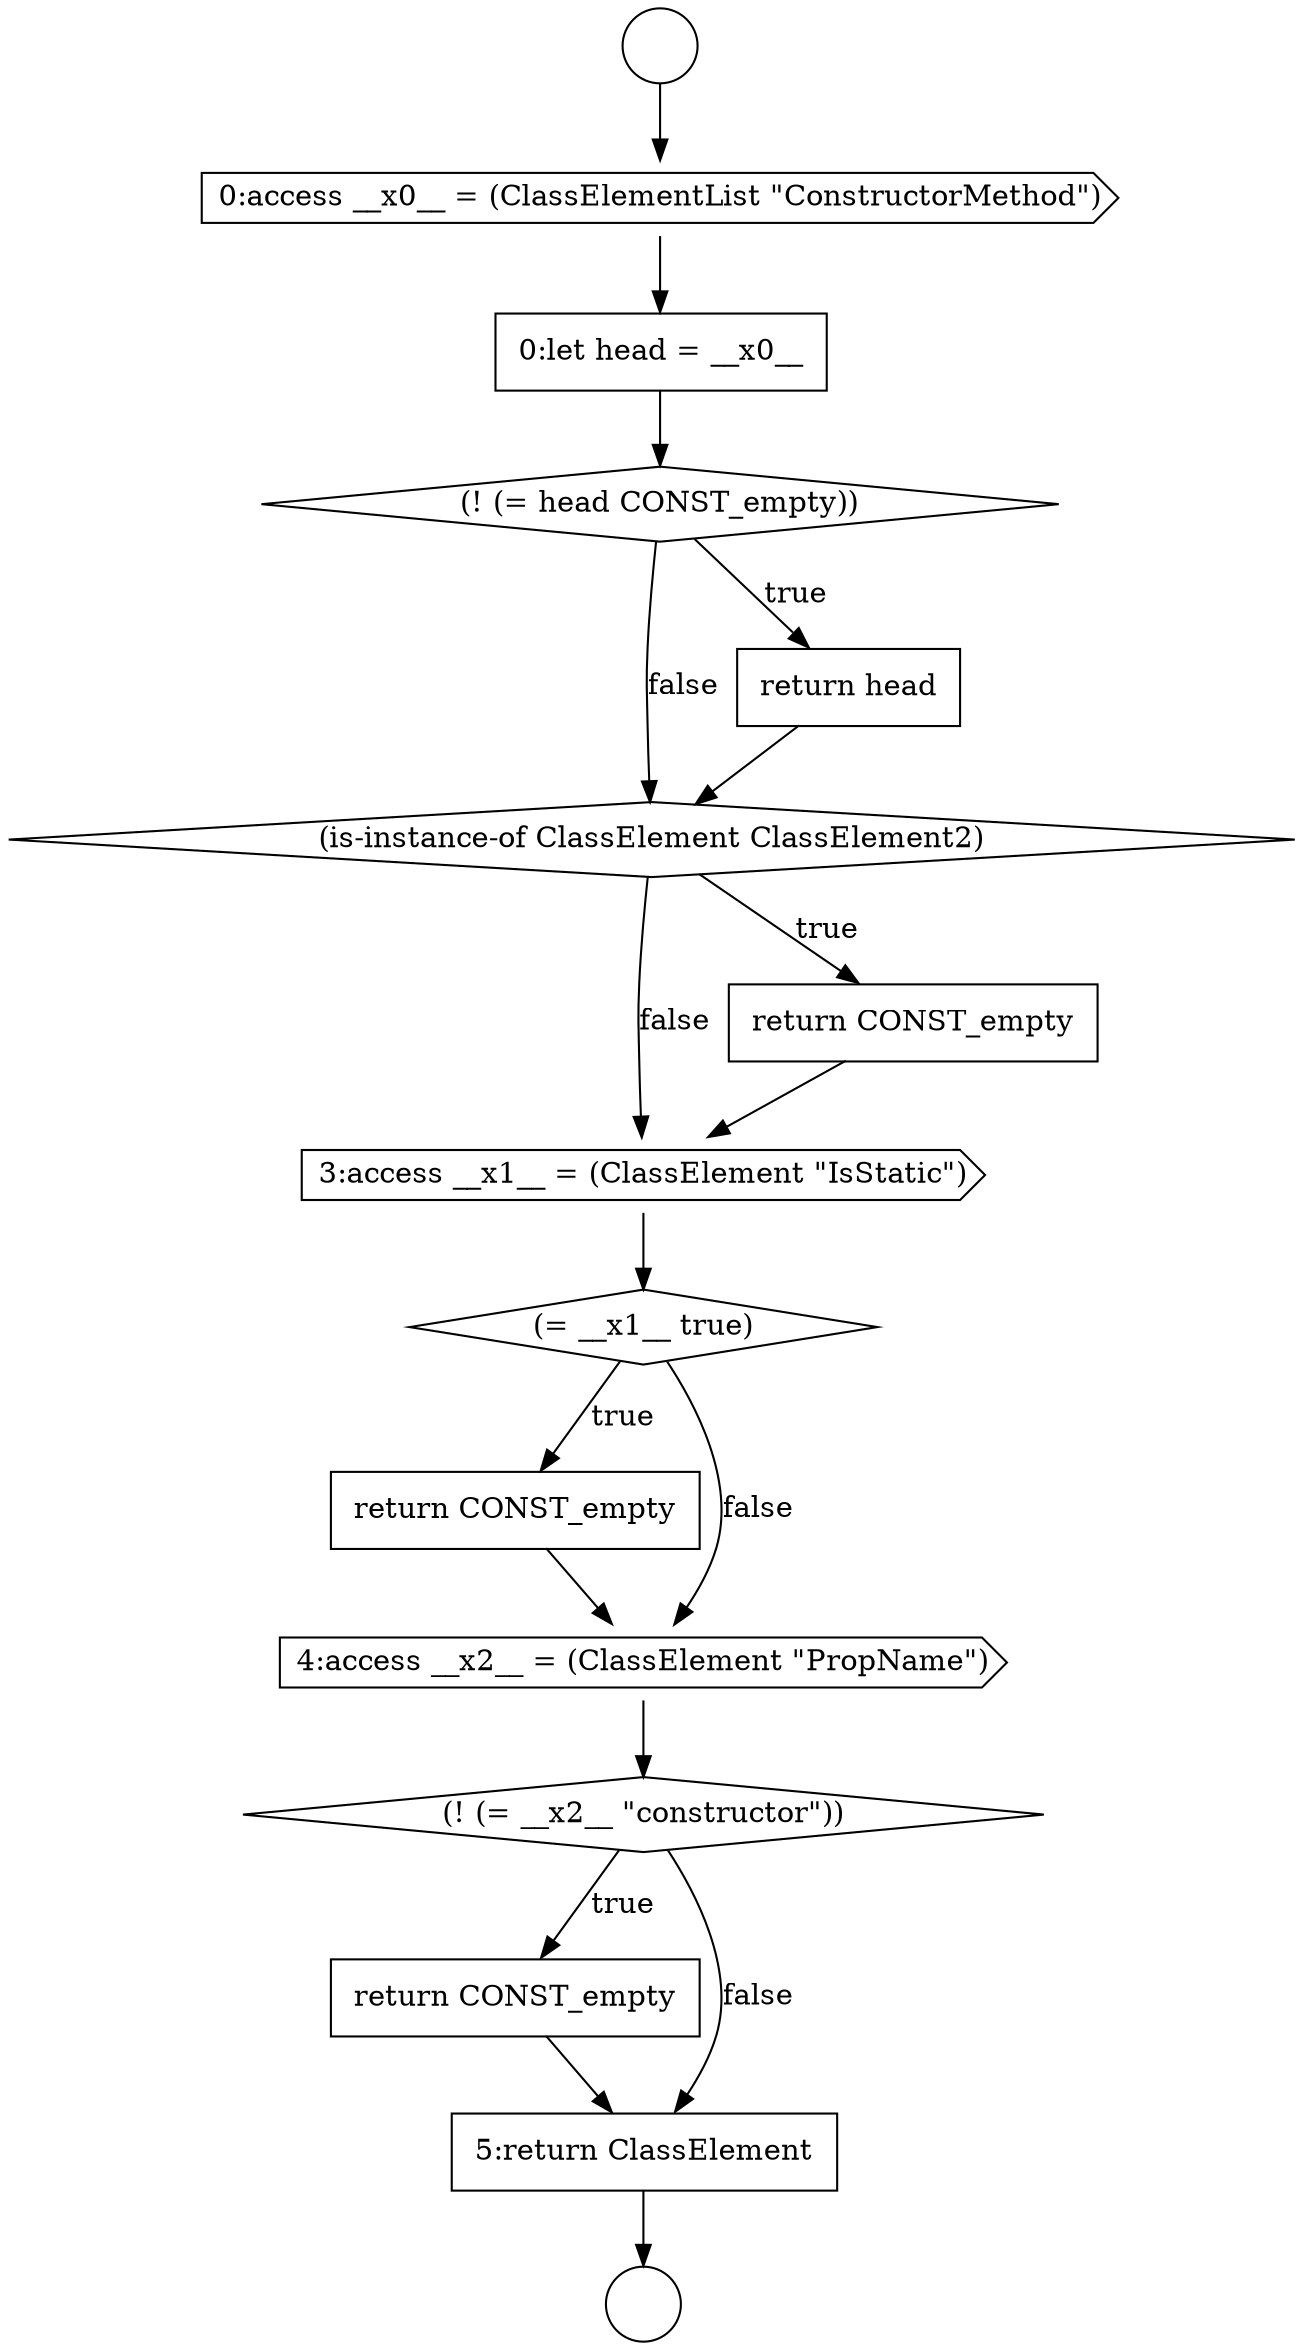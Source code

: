 digraph {
  node9904 [shape=none, margin=0, label=<<font color="black">
    <table border="0" cellborder="1" cellspacing="0" cellpadding="10">
      <tr><td align="left">return CONST_empty</td></tr>
    </table>
  </font>> color="black" fillcolor="white" style=filled]
  node9903 [shape=diamond, label=<<font color="black">(! (= __x2__ &quot;constructor&quot;))</font>> color="black" fillcolor="white" style=filled]
  node9905 [shape=none, margin=0, label=<<font color="black">
    <table border="0" cellborder="1" cellspacing="0" cellpadding="10">
      <tr><td align="left">5:return ClassElement</td></tr>
    </table>
  </font>> color="black" fillcolor="white" style=filled]
  node9901 [shape=none, margin=0, label=<<font color="black">
    <table border="0" cellborder="1" cellspacing="0" cellpadding="10">
      <tr><td align="left">return CONST_empty</td></tr>
    </table>
  </font>> color="black" fillcolor="white" style=filled]
  node9892 [shape=circle label=" " color="black" fillcolor="white" style=filled]
  node9897 [shape=diamond, label=<<font color="black">(is-instance-of ClassElement ClassElement2)</font>> color="black" fillcolor="white" style=filled]
  node9896 [shape=none, margin=0, label=<<font color="black">
    <table border="0" cellborder="1" cellspacing="0" cellpadding="10">
      <tr><td align="left">return head</td></tr>
    </table>
  </font>> color="black" fillcolor="white" style=filled]
  node9893 [shape=cds, label=<<font color="black">0:access __x0__ = (ClassElementList &quot;ConstructorMethod&quot;)</font>> color="black" fillcolor="white" style=filled]
  node9900 [shape=diamond, label=<<font color="black">(= __x1__ true)</font>> color="black" fillcolor="white" style=filled]
  node9899 [shape=cds, label=<<font color="black">3:access __x1__ = (ClassElement &quot;IsStatic&quot;)</font>> color="black" fillcolor="white" style=filled]
  node9894 [shape=none, margin=0, label=<<font color="black">
    <table border="0" cellborder="1" cellspacing="0" cellpadding="10">
      <tr><td align="left">0:let head = __x0__</td></tr>
    </table>
  </font>> color="black" fillcolor="white" style=filled]
  node9891 [shape=circle label=" " color="black" fillcolor="white" style=filled]
  node9902 [shape=cds, label=<<font color="black">4:access __x2__ = (ClassElement &quot;PropName&quot;)</font>> color="black" fillcolor="white" style=filled]
  node9895 [shape=diamond, label=<<font color="black">(! (= head CONST_empty))</font>> color="black" fillcolor="white" style=filled]
  node9898 [shape=none, margin=0, label=<<font color="black">
    <table border="0" cellborder="1" cellspacing="0" cellpadding="10">
      <tr><td align="left">return CONST_empty</td></tr>
    </table>
  </font>> color="black" fillcolor="white" style=filled]
  node9905 -> node9892 [ color="black"]
  node9894 -> node9895 [ color="black"]
  node9900 -> node9901 [label=<<font color="black">true</font>> color="black"]
  node9900 -> node9902 [label=<<font color="black">false</font>> color="black"]
  node9897 -> node9898 [label=<<font color="black">true</font>> color="black"]
  node9897 -> node9899 [label=<<font color="black">false</font>> color="black"]
  node9904 -> node9905 [ color="black"]
  node9895 -> node9896 [label=<<font color="black">true</font>> color="black"]
  node9895 -> node9897 [label=<<font color="black">false</font>> color="black"]
  node9893 -> node9894 [ color="black"]
  node9896 -> node9897 [ color="black"]
  node9901 -> node9902 [ color="black"]
  node9891 -> node9893 [ color="black"]
  node9903 -> node9904 [label=<<font color="black">true</font>> color="black"]
  node9903 -> node9905 [label=<<font color="black">false</font>> color="black"]
  node9899 -> node9900 [ color="black"]
  node9902 -> node9903 [ color="black"]
  node9898 -> node9899 [ color="black"]
}
